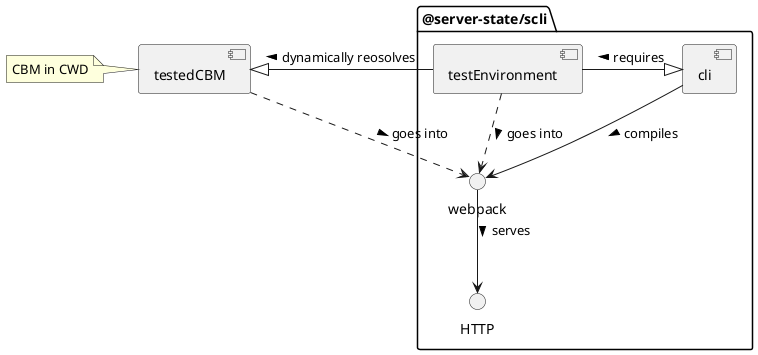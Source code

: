 @startuml

component testedCBM
note left
    CBM in CWD
end note

package "@server-state/scli" as sersta {
component "cli"

[testEnvironment] -|> [cli]: < requires

component testEnvironment

[cli] --> webpack: > compiles
webpack --> HTTP: > serves
testEnvironment ..> webpack: > goes into
testedCBM ..> webpack: > goes into
}

testEnvironment -|>testedCBM: > dynamically reosolves

testedCBM -[hidden]> webpack
@enduml
